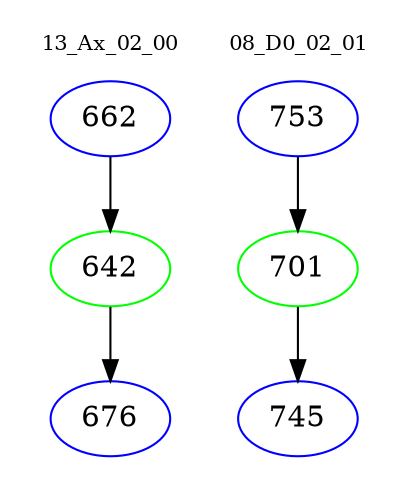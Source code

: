 digraph{
subgraph cluster_0 {
color = white
label = "13_Ax_02_00";
fontsize=10;
T0_662 [label="662", color="blue"]
T0_662 -> T0_642 [color="black"]
T0_642 [label="642", color="green"]
T0_642 -> T0_676 [color="black"]
T0_676 [label="676", color="blue"]
}
subgraph cluster_1 {
color = white
label = "08_D0_02_01";
fontsize=10;
T1_753 [label="753", color="blue"]
T1_753 -> T1_701 [color="black"]
T1_701 [label="701", color="green"]
T1_701 -> T1_745 [color="black"]
T1_745 [label="745", color="blue"]
}
}
